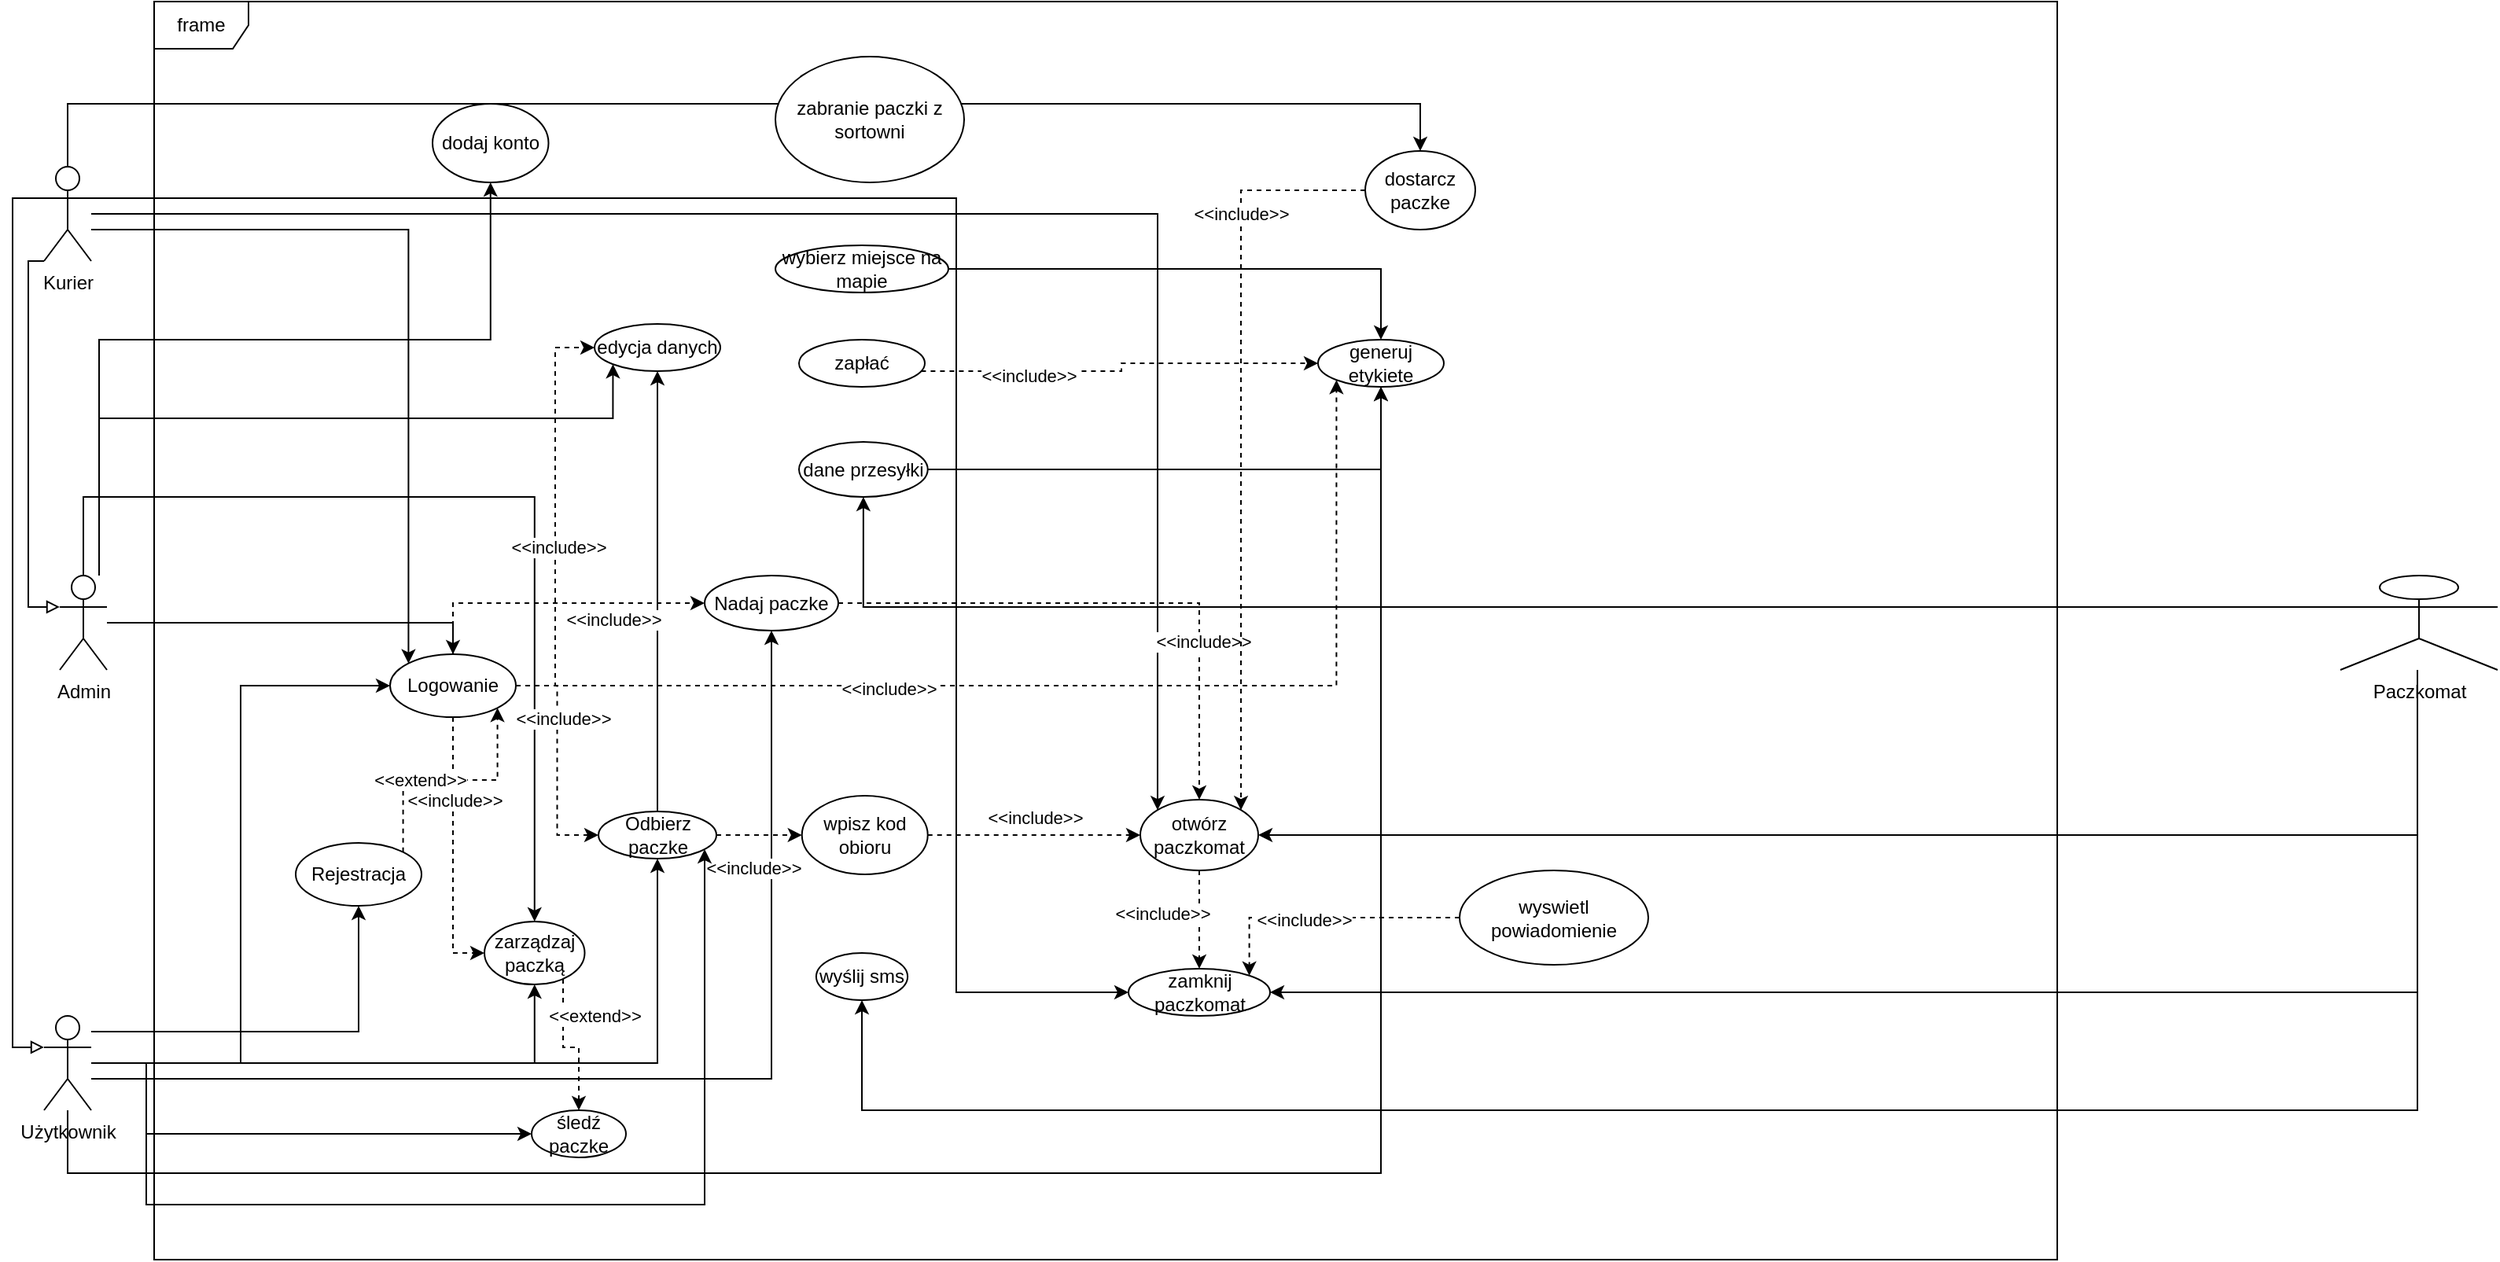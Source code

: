 <mxfile version="28.2.8">
  <diagram name="Strona-1" id="KKd2Xut5Ee4V9r5htVRU">
    <mxGraphModel dx="1226" dy="671" grid="1" gridSize="10" guides="1" tooltips="1" connect="1" arrows="1" fold="1" page="1" pageScale="1" pageWidth="827" pageHeight="1169" math="0" shadow="0">
      <root>
        <mxCell id="0" />
        <mxCell id="1" parent="0" />
        <mxCell id="a5dJ91-_Ea5F4a9I8LIr-16" style="edgeStyle=orthogonalEdgeStyle;rounded=0;orthogonalLoop=1;jettySize=auto;html=1;entryX=0;entryY=0;entryDx=0;entryDy=0;" parent="1" source="uLPrjtta-uE3l_ocZ1Le-1" target="a5dJ91-_Ea5F4a9I8LIr-12" edge="1">
          <mxGeometry relative="1" as="geometry">
            <Array as="points">
              <mxPoint x="362" y="330" />
            </Array>
          </mxGeometry>
        </mxCell>
        <mxCell id="K8V5T158YyksQDrvnsN--36" style="edgeStyle=orthogonalEdgeStyle;rounded=0;orthogonalLoop=1;jettySize=auto;html=1;entryX=0;entryY=0;entryDx=0;entryDy=0;" parent="1" source="uLPrjtta-uE3l_ocZ1Le-1" target="a5dJ91-_Ea5F4a9I8LIr-38" edge="1">
          <mxGeometry relative="1" as="geometry" />
        </mxCell>
        <mxCell id="K8V5T158YyksQDrvnsN--37" style="edgeStyle=orthogonalEdgeStyle;rounded=0;orthogonalLoop=1;jettySize=auto;html=1;entryX=0;entryY=0.5;entryDx=0;entryDy=0;" parent="1" source="uLPrjtta-uE3l_ocZ1Le-1" target="a5dJ91-_Ea5F4a9I8LIr-43" edge="1">
          <mxGeometry relative="1" as="geometry">
            <Array as="points">
              <mxPoint x="710" y="310" />
              <mxPoint x="710" y="815" />
            </Array>
          </mxGeometry>
        </mxCell>
        <mxCell id="K8V5T158YyksQDrvnsN--40" style="edgeStyle=orthogonalEdgeStyle;rounded=0;orthogonalLoop=1;jettySize=auto;html=1;entryX=0.5;entryY=0;entryDx=0;entryDy=0;" parent="1" source="uLPrjtta-uE3l_ocZ1Le-1" target="K8V5T158YyksQDrvnsN--38" edge="1">
          <mxGeometry relative="1" as="geometry">
            <Array as="points">
              <mxPoint x="145" y="250" />
              <mxPoint x="1005" y="250" />
            </Array>
          </mxGeometry>
        </mxCell>
        <mxCell id="uLPrjtta-uE3l_ocZ1Le-1" value="Kurier&lt;div&gt;&lt;br&gt;&lt;/div&gt;" style="shape=umlActor;verticalLabelPosition=bottom;verticalAlign=top;html=1;outlineConnect=0;" parent="1" vertex="1">
          <mxGeometry x="130" y="290" width="30" height="60" as="geometry" />
        </mxCell>
        <mxCell id="a5dJ91-_Ea5F4a9I8LIr-15" style="edgeStyle=orthogonalEdgeStyle;rounded=0;orthogonalLoop=1;jettySize=auto;html=1;entryX=0.5;entryY=0;entryDx=0;entryDy=0;" parent="1" source="a5dJ91-_Ea5F4a9I8LIr-1" target="a5dJ91-_Ea5F4a9I8LIr-12" edge="1">
          <mxGeometry relative="1" as="geometry" />
        </mxCell>
        <mxCell id="K8V5T158YyksQDrvnsN--18" style="edgeStyle=orthogonalEdgeStyle;rounded=0;orthogonalLoop=1;jettySize=auto;html=1;entryX=0;entryY=1;entryDx=0;entryDy=0;" parent="1" source="a5dJ91-_Ea5F4a9I8LIr-1" target="a5dJ91-_Ea5F4a9I8LIr-33" edge="1">
          <mxGeometry relative="1" as="geometry">
            <Array as="points">
              <mxPoint x="165" y="450" />
              <mxPoint x="492" y="450" />
            </Array>
          </mxGeometry>
        </mxCell>
        <mxCell id="K8V5T158YyksQDrvnsN--33" style="edgeStyle=orthogonalEdgeStyle;rounded=0;orthogonalLoop=1;jettySize=auto;html=1;entryX=0.5;entryY=1;entryDx=0;entryDy=0;" parent="1" source="a5dJ91-_Ea5F4a9I8LIr-1" target="K8V5T158YyksQDrvnsN--31" edge="1">
          <mxGeometry relative="1" as="geometry">
            <Array as="points">
              <mxPoint x="165" y="400" />
              <mxPoint x="414" y="400" />
            </Array>
          </mxGeometry>
        </mxCell>
        <mxCell id="K8V5T158YyksQDrvnsN--43" style="edgeStyle=orthogonalEdgeStyle;rounded=0;orthogonalLoop=1;jettySize=auto;html=1;entryX=0.5;entryY=0;entryDx=0;entryDy=0;" parent="1" source="a5dJ91-_Ea5F4a9I8LIr-1" target="a5dJ91-_Ea5F4a9I8LIr-40" edge="1">
          <mxGeometry relative="1" as="geometry">
            <Array as="points">
              <mxPoint x="442" y="500" />
            </Array>
          </mxGeometry>
        </mxCell>
        <mxCell id="a5dJ91-_Ea5F4a9I8LIr-1" value="Admin&lt;div&gt;&lt;br&gt;&lt;/div&gt;" style="shape=umlActor;verticalLabelPosition=bottom;verticalAlign=top;html=1;outlineConnect=0;" parent="1" vertex="1">
          <mxGeometry x="140" y="550" width="30" height="60" as="geometry" />
        </mxCell>
        <mxCell id="a5dJ91-_Ea5F4a9I8LIr-13" style="edgeStyle=orthogonalEdgeStyle;rounded=0;orthogonalLoop=1;jettySize=auto;html=1;entryX=0;entryY=0.5;entryDx=0;entryDy=0;" parent="1" source="a5dJ91-_Ea5F4a9I8LIr-4" target="a5dJ91-_Ea5F4a9I8LIr-12" edge="1">
          <mxGeometry relative="1" as="geometry" />
        </mxCell>
        <mxCell id="K8V5T158YyksQDrvnsN--17" style="edgeStyle=orthogonalEdgeStyle;rounded=0;orthogonalLoop=1;jettySize=auto;html=1;" parent="1" source="a5dJ91-_Ea5F4a9I8LIr-4" target="a5dJ91-_Ea5F4a9I8LIr-56" edge="1">
          <mxGeometry relative="1" as="geometry">
            <Array as="points">
              <mxPoint x="195" y="930" />
              <mxPoint x="920" y="930" />
            </Array>
          </mxGeometry>
        </mxCell>
        <mxCell id="K8V5T158YyksQDrvnsN--19" style="edgeStyle=orthogonalEdgeStyle;rounded=0;orthogonalLoop=1;jettySize=auto;html=1;" parent="1" source="a5dJ91-_Ea5F4a9I8LIr-29" target="a5dJ91-_Ea5F4a9I8LIr-33" edge="1">
          <mxGeometry relative="1" as="geometry" />
        </mxCell>
        <mxCell id="K8V5T158YyksQDrvnsN--20" style="edgeStyle=orthogonalEdgeStyle;rounded=0;orthogonalLoop=1;jettySize=auto;html=1;entryX=0.5;entryY=1;entryDx=0;entryDy=0;" parent="1" source="a5dJ91-_Ea5F4a9I8LIr-4" target="a5dJ91-_Ea5F4a9I8LIr-27" edge="1">
          <mxGeometry relative="1" as="geometry">
            <Array as="points">
              <mxPoint x="593" y="870" />
            </Array>
          </mxGeometry>
        </mxCell>
        <mxCell id="K8V5T158YyksQDrvnsN--26" style="edgeStyle=orthogonalEdgeStyle;rounded=0;orthogonalLoop=1;jettySize=auto;html=1;" parent="1" source="a5dJ91-_Ea5F4a9I8LIr-4" target="a5dJ91-_Ea5F4a9I8LIr-29" edge="1">
          <mxGeometry relative="1" as="geometry" />
        </mxCell>
        <mxCell id="K8V5T158YyksQDrvnsN--27" style="edgeStyle=orthogonalEdgeStyle;rounded=0;orthogonalLoop=1;jettySize=auto;html=1;" parent="1" source="a5dJ91-_Ea5F4a9I8LIr-4" target="a5dJ91-_Ea5F4a9I8LIr-40" edge="1">
          <mxGeometry relative="1" as="geometry" />
        </mxCell>
        <mxCell id="K8V5T158YyksQDrvnsN--28" style="edgeStyle=orthogonalEdgeStyle;rounded=0;orthogonalLoop=1;jettySize=auto;html=1;" parent="1" source="a5dJ91-_Ea5F4a9I8LIr-4" target="a5dJ91-_Ea5F4a9I8LIr-48" edge="1">
          <mxGeometry relative="1" as="geometry">
            <Array as="points">
              <mxPoint x="195" y="905" />
            </Array>
          </mxGeometry>
        </mxCell>
        <mxCell id="a5dJ91-_Ea5F4a9I8LIr-4" value="Użytkownik&lt;div&gt;&lt;br&gt;&lt;/div&gt;" style="shape=umlActor;verticalLabelPosition=bottom;verticalAlign=top;html=1;outlineConnect=0;" parent="1" vertex="1">
          <mxGeometry x="130" y="830" width="30" height="60" as="geometry" />
        </mxCell>
        <mxCell id="K8V5T158YyksQDrvnsN--34" style="edgeStyle=orthogonalEdgeStyle;rounded=0;orthogonalLoop=1;jettySize=auto;html=1;entryX=1;entryY=0.5;entryDx=0;entryDy=0;" parent="1" source="a5dJ91-_Ea5F4a9I8LIr-7" target="a5dJ91-_Ea5F4a9I8LIr-43" edge="1">
          <mxGeometry relative="1" as="geometry">
            <Array as="points">
              <mxPoint x="1639" y="815" />
            </Array>
          </mxGeometry>
        </mxCell>
        <mxCell id="K8V5T158YyksQDrvnsN--35" style="edgeStyle=orthogonalEdgeStyle;rounded=0;orthogonalLoop=1;jettySize=auto;html=1;entryX=1;entryY=0.5;entryDx=0;entryDy=0;" parent="1" source="a5dJ91-_Ea5F4a9I8LIr-7" target="a5dJ91-_Ea5F4a9I8LIr-38" edge="1">
          <mxGeometry relative="1" as="geometry">
            <Array as="points">
              <mxPoint x="1639" y="715" />
            </Array>
          </mxGeometry>
        </mxCell>
        <mxCell id="K8V5T158YyksQDrvnsN--47" style="edgeStyle=orthogonalEdgeStyle;rounded=0;orthogonalLoop=1;jettySize=auto;html=1;entryX=0.5;entryY=1;entryDx=0;entryDy=0;" parent="1" source="a5dJ91-_Ea5F4a9I8LIr-7" target="K8V5T158YyksQDrvnsN--45" edge="1">
          <mxGeometry relative="1" as="geometry">
            <Array as="points">
              <mxPoint x="1639" y="890" />
              <mxPoint x="650" y="890" />
            </Array>
          </mxGeometry>
        </mxCell>
        <mxCell id="_79zXWCnHc2wtlA1qygs-7" style="edgeStyle=orthogonalEdgeStyle;rounded=0;orthogonalLoop=1;jettySize=auto;html=1;exitX=0;exitY=0.333;exitDx=0;exitDy=0;exitPerimeter=0;entryX=0.5;entryY=1;entryDx=0;entryDy=0;" parent="1" source="a5dJ91-_Ea5F4a9I8LIr-7" target="a5dJ91-_Ea5F4a9I8LIr-60" edge="1">
          <mxGeometry relative="1" as="geometry" />
        </mxCell>
        <mxCell id="a5dJ91-_Ea5F4a9I8LIr-7" value="Paczkomat&lt;div&gt;&lt;br&gt;&lt;/div&gt;" style="shape=umlActor;verticalLabelPosition=bottom;verticalAlign=top;html=1;outlineConnect=0;" parent="1" vertex="1">
          <mxGeometry x="1590" y="550" width="100" height="60" as="geometry" />
        </mxCell>
        <mxCell id="a5dJ91-_Ea5F4a9I8LIr-28" style="edgeStyle=orthogonalEdgeStyle;rounded=0;orthogonalLoop=1;jettySize=auto;html=1;entryX=0;entryY=0.5;entryDx=0;entryDy=0;dashed=1;" parent="1" source="a5dJ91-_Ea5F4a9I8LIr-12" target="a5dJ91-_Ea5F4a9I8LIr-27" edge="1">
          <mxGeometry relative="1" as="geometry">
            <Array as="points">
              <mxPoint x="390" y="568" />
            </Array>
          </mxGeometry>
        </mxCell>
        <mxCell id="_79zXWCnHc2wtlA1qygs-24" value="&amp;lt;&amp;lt;include&amp;gt;&amp;gt;" style="edgeLabel;html=1;align=center;verticalAlign=middle;resizable=0;points=[];" parent="a5dJ91-_Ea5F4a9I8LIr-28" connectable="0" vertex="1">
          <mxGeometry x="0.399" y="-2" relative="1" as="geometry">
            <mxPoint y="8" as="offset" />
          </mxGeometry>
        </mxCell>
        <mxCell id="a5dJ91-_Ea5F4a9I8LIr-31" style="edgeStyle=orthogonalEdgeStyle;rounded=0;orthogonalLoop=1;jettySize=auto;html=1;entryX=0;entryY=0.5;entryDx=0;entryDy=0;dashed=1;" parent="1" source="a5dJ91-_Ea5F4a9I8LIr-12" target="a5dJ91-_Ea5F4a9I8LIr-29" edge="1">
          <mxGeometry relative="1" as="geometry" />
        </mxCell>
        <mxCell id="_79zXWCnHc2wtlA1qygs-41" value="&amp;lt;&amp;lt;include&amp;gt;&amp;gt;" style="edgeLabel;html=1;align=center;verticalAlign=middle;resizable=0;points=[];" parent="a5dJ91-_Ea5F4a9I8LIr-31" connectable="0" vertex="1">
          <mxGeometry x="-0.372" y="3" relative="1" as="geometry">
            <mxPoint as="offset" />
          </mxGeometry>
        </mxCell>
        <mxCell id="a5dJ91-_Ea5F4a9I8LIr-34" style="edgeStyle=orthogonalEdgeStyle;rounded=0;orthogonalLoop=1;jettySize=auto;html=1;entryX=0;entryY=0.5;entryDx=0;entryDy=0;dashed=1;" parent="1" source="a5dJ91-_Ea5F4a9I8LIr-12" target="a5dJ91-_Ea5F4a9I8LIr-33" edge="1">
          <mxGeometry relative="1" as="geometry" />
        </mxCell>
        <mxCell id="_79zXWCnHc2wtlA1qygs-42" value="&amp;lt;&amp;lt;include&amp;gt;&amp;gt;" style="edgeLabel;html=1;align=center;verticalAlign=middle;resizable=0;points=[];" parent="a5dJ91-_Ea5F4a9I8LIr-34" connectable="0" vertex="1">
          <mxGeometry x="-0.143" y="-2" relative="1" as="geometry">
            <mxPoint as="offset" />
          </mxGeometry>
        </mxCell>
        <mxCell id="a5dJ91-_Ea5F4a9I8LIr-41" style="edgeStyle=orthogonalEdgeStyle;rounded=0;orthogonalLoop=1;jettySize=auto;html=1;entryX=0;entryY=0.5;entryDx=0;entryDy=0;dashed=1;" parent="1" source="a5dJ91-_Ea5F4a9I8LIr-12" target="a5dJ91-_Ea5F4a9I8LIr-40" edge="1">
          <mxGeometry relative="1" as="geometry" />
        </mxCell>
        <mxCell id="_79zXWCnHc2wtlA1qygs-25" value="&amp;lt;&amp;lt;include&amp;gt;&amp;gt;" style="edgeLabel;html=1;align=center;verticalAlign=middle;resizable=0;points=[];" parent="a5dJ91-_Ea5F4a9I8LIr-41" connectable="0" vertex="1">
          <mxGeometry x="-0.377" y="1" relative="1" as="geometry">
            <mxPoint as="offset" />
          </mxGeometry>
        </mxCell>
        <mxCell id="K8V5T158YyksQDrvnsN--21" style="edgeStyle=orthogonalEdgeStyle;rounded=0;orthogonalLoop=1;jettySize=auto;html=1;entryX=0;entryY=1;entryDx=0;entryDy=0;dashed=1;" parent="1" source="a5dJ91-_Ea5F4a9I8LIr-12" target="a5dJ91-_Ea5F4a9I8LIr-56" edge="1">
          <mxGeometry relative="1" as="geometry" />
        </mxCell>
        <mxCell id="_79zXWCnHc2wtlA1qygs-23" value="&amp;lt;&amp;lt;include&amp;gt;&amp;gt;" style="edgeLabel;html=1;align=center;verticalAlign=middle;resizable=0;points=[];" parent="K8V5T158YyksQDrvnsN--21" connectable="0" vertex="1">
          <mxGeometry x="-0.335" y="-2" relative="1" as="geometry">
            <mxPoint x="-1" as="offset" />
          </mxGeometry>
        </mxCell>
        <mxCell id="a5dJ91-_Ea5F4a9I8LIr-12" value="Logowanie" style="ellipse;whiteSpace=wrap;html=1;" parent="1" vertex="1">
          <mxGeometry x="350" y="600" width="80" height="40" as="geometry" />
        </mxCell>
        <mxCell id="_79zXWCnHc2wtlA1qygs-45" style="edgeStyle=orthogonalEdgeStyle;rounded=0;orthogonalLoop=1;jettySize=auto;html=1;exitX=1;exitY=0;exitDx=0;exitDy=0;entryX=1;entryY=1;entryDx=0;entryDy=0;dashed=1;" parent="1" source="a5dJ91-_Ea5F4a9I8LIr-17" target="a5dJ91-_Ea5F4a9I8LIr-12" edge="1">
          <mxGeometry relative="1" as="geometry" />
        </mxCell>
        <mxCell id="_79zXWCnHc2wtlA1qygs-46" value="&amp;lt;&amp;lt;extend&amp;gt;&amp;gt;" style="edgeLabel;html=1;align=center;verticalAlign=middle;resizable=0;points=[];" parent="_79zXWCnHc2wtlA1qygs-45" connectable="0" vertex="1">
          <mxGeometry x="-0.263" relative="1" as="geometry">
            <mxPoint as="offset" />
          </mxGeometry>
        </mxCell>
        <mxCell id="a5dJ91-_Ea5F4a9I8LIr-17" value="Rejestracja" style="ellipse;whiteSpace=wrap;html=1;" parent="1" vertex="1">
          <mxGeometry x="290" y="720" width="80" height="40" as="geometry" />
        </mxCell>
        <mxCell id="a5dJ91-_Ea5F4a9I8LIr-51" style="edgeStyle=orthogonalEdgeStyle;rounded=0;orthogonalLoop=1;jettySize=auto;html=1;entryX=0.5;entryY=0;entryDx=0;entryDy=0;dashed=1;" parent="1" source="a5dJ91-_Ea5F4a9I8LIr-27" target="a5dJ91-_Ea5F4a9I8LIr-38" edge="1">
          <mxGeometry relative="1" as="geometry" />
        </mxCell>
        <mxCell id="_79zXWCnHc2wtlA1qygs-40" value="&amp;lt;&amp;lt;include&amp;gt;&amp;gt;" style="edgeLabel;html=1;align=center;verticalAlign=middle;resizable=0;points=[];" parent="a5dJ91-_Ea5F4a9I8LIr-51" connectable="0" vertex="1">
          <mxGeometry x="0.431" y="2" relative="1" as="geometry">
            <mxPoint as="offset" />
          </mxGeometry>
        </mxCell>
        <mxCell id="a5dJ91-_Ea5F4a9I8LIr-27" value="Nadaj paczke" style="ellipse;whiteSpace=wrap;html=1;" parent="1" vertex="1">
          <mxGeometry x="550" y="550" width="85" height="35" as="geometry" />
        </mxCell>
        <mxCell id="K8V5T158YyksQDrvnsN--11" style="edgeStyle=orthogonalEdgeStyle;rounded=0;orthogonalLoop=1;jettySize=auto;html=1;dashed=1;" parent="1" source="a5dJ91-_Ea5F4a9I8LIr-29" target="K8V5T158YyksQDrvnsN--8" edge="1">
          <mxGeometry relative="1" as="geometry" />
        </mxCell>
        <mxCell id="_79zXWCnHc2wtlA1qygs-28" value="&amp;lt;&amp;lt;include&amp;gt;&amp;gt;" style="edgeLabel;html=1;align=center;verticalAlign=middle;resizable=0;points=[];" parent="K8V5T158YyksQDrvnsN--11" connectable="0" vertex="1">
          <mxGeometry x="-0.138" relative="1" as="geometry">
            <mxPoint y="21" as="offset" />
          </mxGeometry>
        </mxCell>
        <mxCell id="a5dJ91-_Ea5F4a9I8LIr-33" value="edycja danych" style="ellipse;whiteSpace=wrap;html=1;" parent="1" vertex="1">
          <mxGeometry x="480" y="390" width="80" height="30" as="geometry" />
        </mxCell>
        <mxCell id="a5dJ91-_Ea5F4a9I8LIr-57" value="" style="edgeStyle=orthogonalEdgeStyle;rounded=0;orthogonalLoop=1;jettySize=auto;html=1;dashed=1;" parent="1" source="a5dJ91-_Ea5F4a9I8LIr-35" target="a5dJ91-_Ea5F4a9I8LIr-56" edge="1">
          <mxGeometry relative="1" as="geometry">
            <Array as="points">
              <mxPoint x="815" y="420" />
              <mxPoint x="815" y="415" />
            </Array>
          </mxGeometry>
        </mxCell>
        <mxCell id="_79zXWCnHc2wtlA1qygs-22" value="&amp;lt;&amp;lt;include&amp;gt;&amp;gt;" style="edgeLabel;html=1;align=center;verticalAlign=middle;resizable=0;points=[];" parent="a5dJ91-_Ea5F4a9I8LIr-57" connectable="0" vertex="1">
          <mxGeometry x="-0.468" y="-3" relative="1" as="geometry">
            <mxPoint as="offset" />
          </mxGeometry>
        </mxCell>
        <mxCell id="a5dJ91-_Ea5F4a9I8LIr-35" value="zapłać" style="ellipse;whiteSpace=wrap;html=1;" parent="1" vertex="1">
          <mxGeometry x="610" y="400" width="80" height="30" as="geometry" />
        </mxCell>
        <mxCell id="a5dJ91-_Ea5F4a9I8LIr-44" style="edgeStyle=orthogonalEdgeStyle;rounded=0;orthogonalLoop=1;jettySize=auto;html=1;dashed=1;" parent="1" source="a5dJ91-_Ea5F4a9I8LIr-38" target="a5dJ91-_Ea5F4a9I8LIr-43" edge="1">
          <mxGeometry relative="1" as="geometry" />
        </mxCell>
        <mxCell id="_79zXWCnHc2wtlA1qygs-30" value="&amp;lt;&amp;lt;include&amp;gt;&amp;gt;" style="edgeLabel;html=1;align=center;verticalAlign=middle;resizable=0;points=[];" parent="a5dJ91-_Ea5F4a9I8LIr-44" connectable="0" vertex="1">
          <mxGeometry x="-0.138" y="-1" relative="1" as="geometry">
            <mxPoint x="-23" as="offset" />
          </mxGeometry>
        </mxCell>
        <mxCell id="a5dJ91-_Ea5F4a9I8LIr-38" value="otwórz paczkomat" style="ellipse;whiteSpace=wrap;html=1;" parent="1" vertex="1">
          <mxGeometry x="827" y="692.5" width="75" height="45" as="geometry" />
        </mxCell>
        <mxCell id="a5dJ91-_Ea5F4a9I8LIr-49" style="edgeStyle=orthogonalEdgeStyle;rounded=0;orthogonalLoop=1;jettySize=auto;html=1;dashed=1;" parent="1" source="a5dJ91-_Ea5F4a9I8LIr-40" target="a5dJ91-_Ea5F4a9I8LIr-48" edge="1">
          <mxGeometry relative="1" as="geometry">
            <Array as="points">
              <mxPoint x="460" y="850" />
              <mxPoint x="470" y="850" />
            </Array>
          </mxGeometry>
        </mxCell>
        <mxCell id="_79zXWCnHc2wtlA1qygs-39" value="&amp;lt;&amp;lt;extend&amp;gt;&amp;gt;" style="edgeLabel;html=1;align=center;verticalAlign=middle;resizable=0;points=[];" parent="a5dJ91-_Ea5F4a9I8LIr-49" connectable="0" vertex="1">
          <mxGeometry x="-0.327" relative="1" as="geometry">
            <mxPoint x="20" y="-8" as="offset" />
          </mxGeometry>
        </mxCell>
        <mxCell id="a5dJ91-_Ea5F4a9I8LIr-40" value="zarządzaj paczką" style="ellipse;whiteSpace=wrap;html=1;" parent="1" vertex="1">
          <mxGeometry x="410" y="770" width="63.75" height="40" as="geometry" />
        </mxCell>
        <mxCell id="a5dJ91-_Ea5F4a9I8LIr-43" value="zamknij paczkomat" style="ellipse;whiteSpace=wrap;html=1;" parent="1" vertex="1">
          <mxGeometry x="819.5" y="800" width="90" height="30" as="geometry" />
        </mxCell>
        <mxCell id="a5dJ91-_Ea5F4a9I8LIr-48" value="śledź paczke" style="ellipse;whiteSpace=wrap;html=1;" parent="1" vertex="1">
          <mxGeometry x="440" y="890" width="60" height="30" as="geometry" />
        </mxCell>
        <mxCell id="a5dJ91-_Ea5F4a9I8LIr-56" value="generuj etykiete" style="ellipse;whiteSpace=wrap;html=1;" parent="1" vertex="1">
          <mxGeometry x="940" y="400" width="80" height="30" as="geometry" />
        </mxCell>
        <mxCell id="K8V5T158YyksQDrvnsN--22" style="edgeStyle=orthogonalEdgeStyle;rounded=0;orthogonalLoop=1;jettySize=auto;html=1;" parent="1" source="a5dJ91-_Ea5F4a9I8LIr-59" target="a5dJ91-_Ea5F4a9I8LIr-56" edge="1">
          <mxGeometry relative="1" as="geometry" />
        </mxCell>
        <mxCell id="a5dJ91-_Ea5F4a9I8LIr-59" value="wybierz miejsce na mapie" style="ellipse;whiteSpace=wrap;html=1;" parent="1" vertex="1">
          <mxGeometry x="595" y="340" width="110" height="30" as="geometry" />
        </mxCell>
        <mxCell id="K8V5T158YyksQDrvnsN--23" style="edgeStyle=orthogonalEdgeStyle;rounded=0;orthogonalLoop=1;jettySize=auto;html=1;" parent="1" source="a5dJ91-_Ea5F4a9I8LIr-60" target="a5dJ91-_Ea5F4a9I8LIr-56" edge="1">
          <mxGeometry relative="1" as="geometry" />
        </mxCell>
        <mxCell id="a5dJ91-_Ea5F4a9I8LIr-60" value="dane przesyłki" style="ellipse;whiteSpace=wrap;html=1;" parent="1" vertex="1">
          <mxGeometry x="610" y="465" width="81.87" height="35" as="geometry" />
        </mxCell>
        <mxCell id="K8V5T158YyksQDrvnsN--10" style="edgeStyle=orthogonalEdgeStyle;rounded=0;orthogonalLoop=1;jettySize=auto;html=1;entryX=0;entryY=0.5;entryDx=0;entryDy=0;dashed=1;" parent="1" source="K8V5T158YyksQDrvnsN--8" target="a5dJ91-_Ea5F4a9I8LIr-38" edge="1">
          <mxGeometry relative="1" as="geometry" />
        </mxCell>
        <mxCell id="_79zXWCnHc2wtlA1qygs-29" value="&amp;lt;&amp;lt;include&amp;gt;&amp;gt;" style="edgeLabel;html=1;align=center;verticalAlign=middle;resizable=0;points=[];" parent="K8V5T158YyksQDrvnsN--10" connectable="0" vertex="1">
          <mxGeometry x="0.01" relative="1" as="geometry">
            <mxPoint y="-11" as="offset" />
          </mxGeometry>
        </mxCell>
        <mxCell id="K8V5T158YyksQDrvnsN--8" value="wpisz kod obioru" style="ellipse;whiteSpace=wrap;html=1;" parent="1" vertex="1">
          <mxGeometry x="611.87" y="690" width="80" height="50" as="geometry" />
        </mxCell>
        <mxCell id="K8V5T158YyksQDrvnsN--15" style="edgeStyle=orthogonalEdgeStyle;rounded=0;orthogonalLoop=1;jettySize=auto;html=1;entryX=0.5;entryY=1;entryDx=0;entryDy=0;" parent="1" source="a5dJ91-_Ea5F4a9I8LIr-4" target="a5dJ91-_Ea5F4a9I8LIr-17" edge="1">
          <mxGeometry relative="1" as="geometry">
            <mxPoint x="344.91" y="749.98" as="targetPoint" />
            <Array as="points">
              <mxPoint x="330" y="840" />
            </Array>
          </mxGeometry>
        </mxCell>
        <mxCell id="K8V5T158YyksQDrvnsN--16" value="frame" style="shape=umlFrame;whiteSpace=wrap;html=1;pointerEvents=0;" parent="1" vertex="1">
          <mxGeometry x="200" y="185" width="1210" height="800" as="geometry" />
        </mxCell>
        <mxCell id="K8V5T158YyksQDrvnsN--25" value="" style="edgeStyle=orthogonalEdgeStyle;rounded=0;orthogonalLoop=1;jettySize=auto;html=1;" parent="1" source="a5dJ91-_Ea5F4a9I8LIr-4" target="a5dJ91-_Ea5F4a9I8LIr-29" edge="1">
          <mxGeometry relative="1" as="geometry">
            <mxPoint x="210" y="860" as="sourcePoint" />
            <mxPoint x="520" y="500" as="targetPoint" />
            <Array as="points">
              <mxPoint x="195" y="950" />
              <mxPoint x="550" y="950" />
            </Array>
          </mxGeometry>
        </mxCell>
        <mxCell id="a5dJ91-_Ea5F4a9I8LIr-29" value="Odbierz paczke" style="ellipse;whiteSpace=wrap;html=1;" parent="1" vertex="1">
          <mxGeometry x="482.5" y="700" width="75" height="30" as="geometry" />
        </mxCell>
        <mxCell id="K8V5T158YyksQDrvnsN--31" value="dodaj konto" style="ellipse;whiteSpace=wrap;html=1;" parent="1" vertex="1">
          <mxGeometry x="377" y="250" width="73.75" height="50" as="geometry" />
        </mxCell>
        <mxCell id="K8V5T158YyksQDrvnsN--41" style="edgeStyle=orthogonalEdgeStyle;rounded=0;orthogonalLoop=1;jettySize=auto;html=1;entryX=1;entryY=0;entryDx=0;entryDy=0;dashed=1;" parent="1" source="K8V5T158YyksQDrvnsN--38" target="a5dJ91-_Ea5F4a9I8LIr-38" edge="1">
          <mxGeometry relative="1" as="geometry" />
        </mxCell>
        <mxCell id="_79zXWCnHc2wtlA1qygs-21" value="&amp;lt;&amp;lt;include&amp;gt;&amp;gt;" style="edgeLabel;html=1;align=center;verticalAlign=middle;resizable=0;points=[];" parent="K8V5T158YyksQDrvnsN--41" connectable="0" vertex="1">
          <mxGeometry x="-0.828" y="1" relative="1" as="geometry">
            <mxPoint x="-39" y="14" as="offset" />
          </mxGeometry>
        </mxCell>
        <mxCell id="K8V5T158YyksQDrvnsN--38" value="dostarcz paczke" style="ellipse;whiteSpace=wrap;html=1;" parent="1" vertex="1">
          <mxGeometry x="970" y="280" width="70" height="50" as="geometry" />
        </mxCell>
        <mxCell id="K8V5T158YyksQDrvnsN--45" value="wyślij sms" style="ellipse;whiteSpace=wrap;html=1;" parent="1" vertex="1">
          <mxGeometry x="620.94" y="790" width="58.13" height="30" as="geometry" />
        </mxCell>
        <mxCell id="_79zXWCnHc2wtlA1qygs-27" value="zabranie paczki z sortowni" style="ellipse;whiteSpace=wrap;html=1;" parent="1" vertex="1">
          <mxGeometry x="595" y="220" width="120" height="80" as="geometry" />
        </mxCell>
        <mxCell id="_79zXWCnHc2wtlA1qygs-37" style="edgeStyle=orthogonalEdgeStyle;rounded=0;orthogonalLoop=1;jettySize=auto;html=1;exitX=0;exitY=0.5;exitDx=0;exitDy=0;entryX=1;entryY=0;entryDx=0;entryDy=0;dashed=1;" parent="1" source="_79zXWCnHc2wtlA1qygs-32" target="a5dJ91-_Ea5F4a9I8LIr-43" edge="1">
          <mxGeometry relative="1" as="geometry" />
        </mxCell>
        <mxCell id="_79zXWCnHc2wtlA1qygs-38" value="&amp;lt;&amp;lt;include&amp;gt;&amp;gt;" style="edgeLabel;html=1;align=center;verticalAlign=middle;resizable=0;points=[];" parent="_79zXWCnHc2wtlA1qygs-37" connectable="0" vertex="1">
          <mxGeometry x="0.165" y="1" relative="1" as="geometry">
            <mxPoint as="offset" />
          </mxGeometry>
        </mxCell>
        <mxCell id="_79zXWCnHc2wtlA1qygs-32" value="wyswietl powiadomienie" style="ellipse;whiteSpace=wrap;html=1;" parent="1" vertex="1">
          <mxGeometry x="1030" y="737.5" width="120" height="60" as="geometry" />
        </mxCell>
        <mxCell id="xGvn7Q2YN0yYz11WSe7q-2" style="edgeStyle=orthogonalEdgeStyle;rounded=0;orthogonalLoop=1;jettySize=auto;html=1;exitX=0;exitY=1;exitDx=0;exitDy=0;exitPerimeter=0;entryX=0;entryY=0.333;entryDx=0;entryDy=0;entryPerimeter=0;endArrow=block;endFill=0;" edge="1" parent="1" source="uLPrjtta-uE3l_ocZ1Le-1" target="a5dJ91-_Ea5F4a9I8LIr-1">
          <mxGeometry relative="1" as="geometry">
            <Array as="points">
              <mxPoint x="120" y="350" />
              <mxPoint x="120" y="570" />
            </Array>
          </mxGeometry>
        </mxCell>
        <mxCell id="xGvn7Q2YN0yYz11WSe7q-3" style="edgeStyle=orthogonalEdgeStyle;rounded=0;orthogonalLoop=1;jettySize=auto;html=1;exitX=0;exitY=0.333;exitDx=0;exitDy=0;exitPerimeter=0;entryX=0;entryY=0.333;entryDx=0;entryDy=0;entryPerimeter=0;endArrow=block;endFill=0;" edge="1" parent="1" source="uLPrjtta-uE3l_ocZ1Le-1" target="a5dJ91-_Ea5F4a9I8LIr-4">
          <mxGeometry relative="1" as="geometry" />
        </mxCell>
      </root>
    </mxGraphModel>
  </diagram>
</mxfile>
